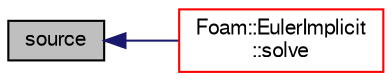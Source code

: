 digraph "source"
{
  bgcolor="transparent";
  edge [fontname="FreeSans",fontsize="10",labelfontname="FreeSans",labelfontsize="10"];
  node [fontname="FreeSans",fontsize="10",shape=record];
  rankdir="LR";
  Node13 [label="source",height=0.2,width=0.4,color="black", fillcolor="grey75", style="filled", fontcolor="black"];
  Node13 -> Node14 [dir="back",color="midnightblue",fontsize="10",style="solid",fontname="FreeSans"];
  Node14 [label="Foam::EulerImplicit\l::solve",height=0.2,width=0.4,color="red",URL="$a29810.html#a37ca1b6028f2ab82e6a1f11b56d36d69",tooltip="Update the concentrations and return the chemical time. "];
}
